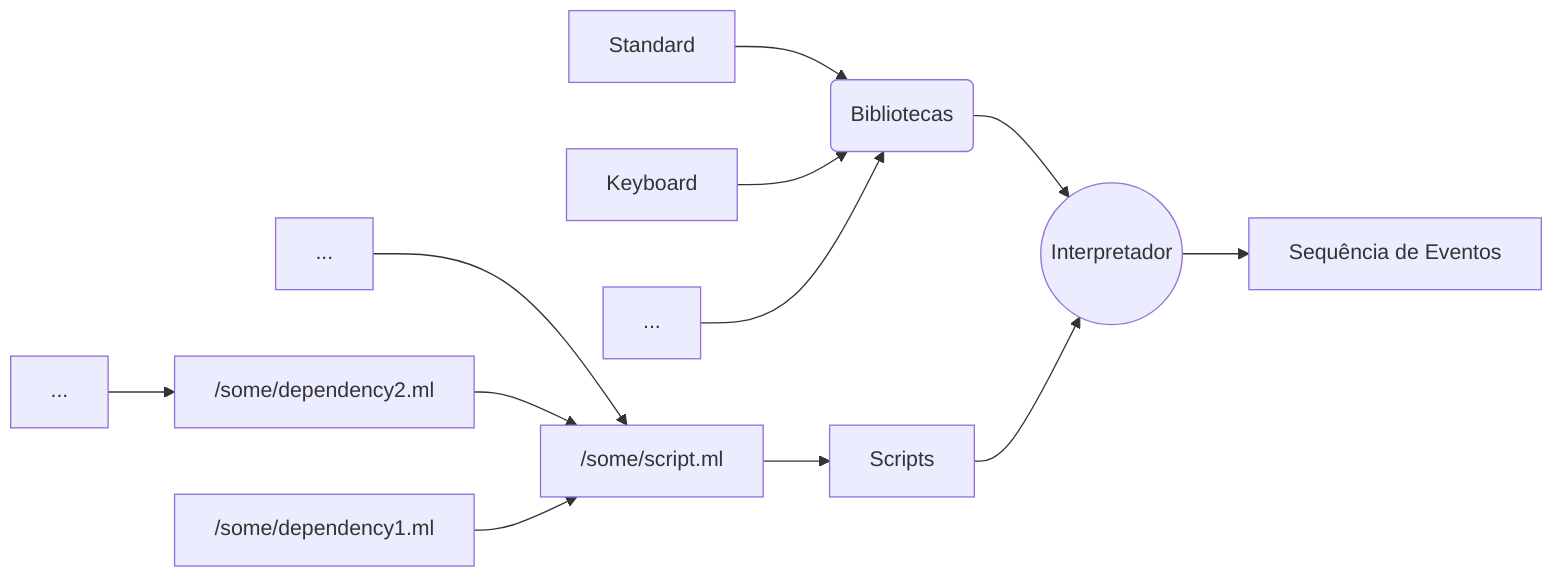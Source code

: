 graph LR
    VM((Interpretador))
    LIB(Bibliotecas) --> VM
    LIBStd[Standard] --> LIB
    LIBKeyboard[Keyboard] --> LIB
    LIBOthers[...] --> LIB

    S[Scripts] --> VM
    SF1["/some/script.ml"] --> S
    SD4["..."] --> SF1
    SD1["/some/dependency2.ml"] --> SF1
    SD2["/some/dependency1.ml"] --> SF1
    SD3["..."] --> SD1

    VM --> EV[Sequência de Eventos]